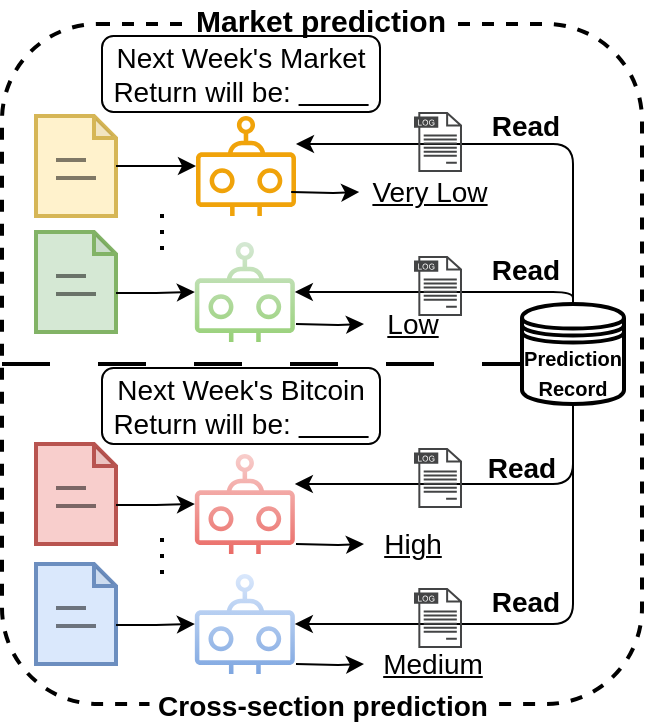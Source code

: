 <mxfile version="23.0.2" type="device">
  <diagram name="Page-1" id="yJYxH_n-O4rtXefAGjrb">
    <mxGraphModel dx="954" dy="633" grid="1" gridSize="10" guides="1" tooltips="1" connect="1" arrows="1" fold="1" page="1" pageScale="1" pageWidth="1400" pageHeight="700" math="0" shadow="0">
      <root>
        <mxCell id="0" />
        <mxCell id="1" parent="0" />
        <mxCell id="mNo6MlBfuPs6k5OFrZoI-1" value="" style="rounded=1;whiteSpace=wrap;html=1;fillColor=none;strokeWidth=2;dashed=1;" parent="1" vertex="1">
          <mxGeometry x="300" y="160" width="320" height="340" as="geometry" />
        </mxCell>
        <mxCell id="mNo6MlBfuPs6k5OFrZoI-3" value="" style="sketch=0;outlineConnect=0;fillColor=#f0a30a;strokeColor=#BD7000;dashed=0;verticalLabelPosition=bottom;verticalAlign=top;align=center;html=1;fontSize=14;fontStyle=0;aspect=fixed;pointerEvents=1;shape=mxgraph.aws4.waf_bot;fontColor=#000000;" parent="1" vertex="1">
          <mxGeometry x="396.99" y="206" width="50" height="50" as="geometry" />
        </mxCell>
        <mxCell id="mNo6MlBfuPs6k5OFrZoI-4" value="" style="group" parent="1" vertex="1" connectable="0">
          <mxGeometry x="317.0" y="206" width="40" height="50" as="geometry" />
        </mxCell>
        <mxCell id="mNo6MlBfuPs6k5OFrZoI-5" value="" style="shape=note;whiteSpace=wrap;html=1;backgroundOutline=1;darkOpacity=0.05;size=11;strokeWidth=2;fillColor=#fff2cc;strokeColor=#d6b656;fontSize=14;" parent="mNo6MlBfuPs6k5OFrZoI-4" vertex="1">
          <mxGeometry width="40" height="50" as="geometry" />
        </mxCell>
        <mxCell id="mNo6MlBfuPs6k5OFrZoI-6" value="" style="group;fontSize=14;" parent="mNo6MlBfuPs6k5OFrZoI-4" vertex="1" connectable="0">
          <mxGeometry x="10" y="17" width="20" height="28" as="geometry" />
        </mxCell>
        <mxCell id="mNo6MlBfuPs6k5OFrZoI-7" value="" style="line;strokeWidth=2;html=1;container=0;opacity=50;fontSize=14;" parent="mNo6MlBfuPs6k5OFrZoI-6" vertex="1">
          <mxGeometry width="15" height="10" as="geometry" />
        </mxCell>
        <mxCell id="mNo6MlBfuPs6k5OFrZoI-8" value="" style="line;strokeWidth=2;html=1;container=0;opacity=50;fontSize=14;" parent="mNo6MlBfuPs6k5OFrZoI-6" vertex="1">
          <mxGeometry y="10" width="20" height="8" as="geometry" />
        </mxCell>
        <mxCell id="mNo6MlBfuPs6k5OFrZoI-9" style="edgeStyle=orthogonalEdgeStyle;rounded=0;orthogonalLoop=1;jettySize=auto;html=1;" parent="1" source="mNo6MlBfuPs6k5OFrZoI-5" target="mNo6MlBfuPs6k5OFrZoI-3" edge="1">
          <mxGeometry relative="1" as="geometry" />
        </mxCell>
        <mxCell id="mNo6MlBfuPs6k5OFrZoI-10" value="" style="group" parent="1" vertex="1" connectable="0">
          <mxGeometry x="317.0" y="264" width="40" height="50" as="geometry" />
        </mxCell>
        <mxCell id="mNo6MlBfuPs6k5OFrZoI-11" value="" style="shape=note;whiteSpace=wrap;html=1;backgroundOutline=1;darkOpacity=0.05;size=11;strokeWidth=2;fillColor=#d5e8d4;strokeColor=#82b366;fontSize=14;" parent="mNo6MlBfuPs6k5OFrZoI-10" vertex="1">
          <mxGeometry width="40" height="50" as="geometry" />
        </mxCell>
        <mxCell id="mNo6MlBfuPs6k5OFrZoI-12" value="" style="group;fontSize=14;" parent="mNo6MlBfuPs6k5OFrZoI-10" vertex="1" connectable="0">
          <mxGeometry x="10" y="17" width="20" height="28" as="geometry" />
        </mxCell>
        <mxCell id="mNo6MlBfuPs6k5OFrZoI-13" value="" style="line;strokeWidth=2;html=1;container=0;opacity=50;fontSize=14;" parent="mNo6MlBfuPs6k5OFrZoI-12" vertex="1">
          <mxGeometry width="15" height="10" as="geometry" />
        </mxCell>
        <mxCell id="mNo6MlBfuPs6k5OFrZoI-14" value="" style="line;strokeWidth=2;html=1;container=0;opacity=50;fontSize=14;" parent="mNo6MlBfuPs6k5OFrZoI-12" vertex="1">
          <mxGeometry y="10" width="20" height="8" as="geometry" />
        </mxCell>
        <mxCell id="mNo6MlBfuPs6k5OFrZoI-16" value="" style="sketch=0;outlineConnect=0;fillColor=#d5e8d4;strokeColor=#82b366;dashed=0;verticalLabelPosition=bottom;verticalAlign=top;align=center;html=1;fontSize=14;fontStyle=0;aspect=fixed;pointerEvents=1;shape=mxgraph.aws4.waf_bot;gradientColor=#97d077;" parent="1" vertex="1">
          <mxGeometry x="396.42" y="269" width="50" height="50" as="geometry" />
        </mxCell>
        <mxCell id="mNo6MlBfuPs6k5OFrZoI-17" style="edgeStyle=orthogonalEdgeStyle;rounded=0;orthogonalLoop=1;jettySize=auto;html=1;exitX=0;exitY=0;exitDx=40;exitDy=30.5;exitPerimeter=0;" parent="1" source="mNo6MlBfuPs6k5OFrZoI-11" target="mNo6MlBfuPs6k5OFrZoI-16" edge="1">
          <mxGeometry relative="1" as="geometry" />
        </mxCell>
        <mxCell id="mNo6MlBfuPs6k5OFrZoI-18" value="" style="group" parent="1" vertex="1" connectable="0">
          <mxGeometry x="317.0" y="370" width="40" height="50" as="geometry" />
        </mxCell>
        <mxCell id="mNo6MlBfuPs6k5OFrZoI-19" value="" style="shape=note;whiteSpace=wrap;html=1;backgroundOutline=1;darkOpacity=0.05;size=11;strokeWidth=2;fillColor=#f8cecc;strokeColor=#b85450;fontSize=14;" parent="mNo6MlBfuPs6k5OFrZoI-18" vertex="1">
          <mxGeometry width="40" height="50" as="geometry" />
        </mxCell>
        <mxCell id="mNo6MlBfuPs6k5OFrZoI-20" value="" style="group;fontSize=14;" parent="mNo6MlBfuPs6k5OFrZoI-18" vertex="1" connectable="0">
          <mxGeometry x="10" y="17" width="20" height="28" as="geometry" />
        </mxCell>
        <mxCell id="mNo6MlBfuPs6k5OFrZoI-21" value="" style="line;strokeWidth=2;html=1;container=0;opacity=50;fontSize=14;" parent="mNo6MlBfuPs6k5OFrZoI-20" vertex="1">
          <mxGeometry width="15" height="10" as="geometry" />
        </mxCell>
        <mxCell id="mNo6MlBfuPs6k5OFrZoI-22" value="" style="line;strokeWidth=2;html=1;container=0;opacity=50;fontSize=14;" parent="mNo6MlBfuPs6k5OFrZoI-20" vertex="1">
          <mxGeometry y="10" width="20" height="8" as="geometry" />
        </mxCell>
        <mxCell id="mNo6MlBfuPs6k5OFrZoI-24" value="" style="sketch=0;outlineConnect=0;fillColor=#f8cecc;strokeColor=#b85450;dashed=0;verticalLabelPosition=bottom;verticalAlign=top;align=center;html=1;fontSize=14;fontStyle=0;aspect=fixed;pointerEvents=1;shape=mxgraph.aws4.waf_bot;gradientColor=#ea6b66;" parent="1" vertex="1">
          <mxGeometry x="396.42" y="375" width="50" height="50" as="geometry" />
        </mxCell>
        <mxCell id="mNo6MlBfuPs6k5OFrZoI-25" style="edgeStyle=orthogonalEdgeStyle;rounded=0;orthogonalLoop=1;jettySize=auto;html=1;exitX=0;exitY=0;exitDx=40;exitDy=30.5;exitPerimeter=0;" parent="1" source="mNo6MlBfuPs6k5OFrZoI-19" target="mNo6MlBfuPs6k5OFrZoI-24" edge="1">
          <mxGeometry relative="1" as="geometry" />
        </mxCell>
        <mxCell id="mNo6MlBfuPs6k5OFrZoI-26" value="" style="group" parent="1" vertex="1" connectable="0">
          <mxGeometry x="317.0" y="430" width="40" height="50" as="geometry" />
        </mxCell>
        <mxCell id="mNo6MlBfuPs6k5OFrZoI-27" value="" style="shape=note;whiteSpace=wrap;html=1;backgroundOutline=1;darkOpacity=0.05;size=11;strokeWidth=2;fillColor=#dae8fc;strokeColor=#6c8ebf;fontSize=14;" parent="mNo6MlBfuPs6k5OFrZoI-26" vertex="1">
          <mxGeometry width="40" height="50" as="geometry" />
        </mxCell>
        <mxCell id="mNo6MlBfuPs6k5OFrZoI-28" value="" style="group;fontSize=14;" parent="mNo6MlBfuPs6k5OFrZoI-26" vertex="1" connectable="0">
          <mxGeometry x="10" y="17" width="20" height="28" as="geometry" />
        </mxCell>
        <mxCell id="mNo6MlBfuPs6k5OFrZoI-29" value="" style="line;strokeWidth=2;html=1;container=0;opacity=50;fontSize=14;" parent="mNo6MlBfuPs6k5OFrZoI-28" vertex="1">
          <mxGeometry width="15" height="10" as="geometry" />
        </mxCell>
        <mxCell id="mNo6MlBfuPs6k5OFrZoI-30" value="" style="line;strokeWidth=2;html=1;container=0;opacity=50;fontSize=14;" parent="mNo6MlBfuPs6k5OFrZoI-28" vertex="1">
          <mxGeometry y="10" width="20" height="8" as="geometry" />
        </mxCell>
        <mxCell id="mNo6MlBfuPs6k5OFrZoI-32" value="" style="sketch=0;outlineConnect=0;fillColor=#dae8fc;strokeColor=#6c8ebf;dashed=0;verticalLabelPosition=bottom;verticalAlign=top;align=center;html=1;fontSize=14;fontStyle=0;aspect=fixed;pointerEvents=1;shape=mxgraph.aws4.waf_bot;gradientColor=#7ea6e0;" parent="1" vertex="1">
          <mxGeometry x="396.42" y="435" width="50" height="50" as="geometry" />
        </mxCell>
        <mxCell id="mNo6MlBfuPs6k5OFrZoI-33" style="edgeStyle=orthogonalEdgeStyle;rounded=0;orthogonalLoop=1;jettySize=auto;html=1;exitX=0;exitY=0;exitDx=40;exitDy=30.5;exitPerimeter=0;" parent="1" source="mNo6MlBfuPs6k5OFrZoI-27" target="mNo6MlBfuPs6k5OFrZoI-32" edge="1">
          <mxGeometry relative="1" as="geometry" />
        </mxCell>
        <mxCell id="mNo6MlBfuPs6k5OFrZoI-34" value="" style="endArrow=none;dashed=1;html=1;dashPattern=1 3;strokeWidth=2;rounded=0;fontSize=14;" parent="1" edge="1">
          <mxGeometry width="50" height="50" relative="1" as="geometry">
            <mxPoint x="380.0" y="273" as="sourcePoint" />
            <mxPoint x="380.0" y="253" as="targetPoint" />
          </mxGeometry>
        </mxCell>
        <mxCell id="mNo6MlBfuPs6k5OFrZoI-35" value="" style="endArrow=none;dashed=1;html=1;dashPattern=1 3;strokeWidth=2;rounded=0;fontSize=14;" parent="1" edge="1">
          <mxGeometry width="50" height="50" relative="1" as="geometry">
            <mxPoint x="380.0" y="435" as="sourcePoint" />
            <mxPoint x="380.0" y="415" as="targetPoint" />
          </mxGeometry>
        </mxCell>
        <mxCell id="mNo6MlBfuPs6k5OFrZoI-36" value="Market prediction" style="text;html=1;strokeColor=none;fillColor=default;align=center;verticalAlign=middle;whiteSpace=wrap;rounded=0;fontSize=15;fontStyle=1" parent="1" vertex="1">
          <mxGeometry x="394.41" y="148" width="131.18" height="20" as="geometry" />
        </mxCell>
        <mxCell id="mNo6MlBfuPs6k5OFrZoI-37" value="Cross-section prediction" style="text;html=1;strokeColor=none;fillColor=default;align=center;verticalAlign=middle;whiteSpace=wrap;rounded=0;fontSize=14;fontStyle=1" parent="1" vertex="1">
          <mxGeometry x="373.74" y="491" width="172.51" height="20" as="geometry" />
        </mxCell>
        <mxCell id="mNo6MlBfuPs6k5OFrZoI-38" value="Next Week&#39;s Market Return will be:&amp;nbsp;&lt;u&gt;&amp;nbsp; &amp;nbsp; &amp;nbsp; &amp;nbsp; &amp;nbsp;&lt;/u&gt;" style="text;html=1;strokeColor=default;fillColor=none;align=center;verticalAlign=middle;whiteSpace=wrap;rounded=1;fontSize=14;strokeWidth=1;" parent="1" vertex="1">
          <mxGeometry x="350" y="166" width="139" height="38" as="geometry" />
        </mxCell>
        <mxCell id="mNo6MlBfuPs6k5OFrZoI-39" value="" style="endArrow=none;dashed=1;html=1;strokeWidth=2;rounded=0;dashPattern=12 12;entryX=1;entryY=0.5;entryDx=0;entryDy=0;exitX=0;exitY=0.5;exitDx=0;exitDy=0;" parent="1" source="mNo6MlBfuPs6k5OFrZoI-1" target="mNo6MlBfuPs6k5OFrZoI-1" edge="1">
          <mxGeometry width="50" height="50" relative="1" as="geometry">
            <mxPoint x="410" y="330" as="sourcePoint" />
            <mxPoint x="730" y="330" as="targetPoint" />
          </mxGeometry>
        </mxCell>
        <mxCell id="mNo6MlBfuPs6k5OFrZoI-44" value="Next Week&#39;s Bitcoin Return will be:&amp;nbsp;&lt;u&gt;&amp;nbsp; &amp;nbsp; &amp;nbsp; &amp;nbsp; &amp;nbsp;&lt;/u&gt;" style="text;html=1;strokeColor=default;fillColor=none;align=center;verticalAlign=middle;whiteSpace=wrap;rounded=1;fontSize=14;strokeWidth=1;" parent="1" vertex="1">
          <mxGeometry x="350" y="332" width="139" height="38" as="geometry" />
        </mxCell>
        <mxCell id="mNo6MlBfuPs6k5OFrZoI-55" style="edgeStyle=orthogonalEdgeStyle;rounded=1;orthogonalLoop=1;jettySize=auto;html=1;curved=0;" parent="1" source="mNo6MlBfuPs6k5OFrZoI-45" target="mNo6MlBfuPs6k5OFrZoI-3" edge="1">
          <mxGeometry relative="1" as="geometry">
            <Array as="points">
              <mxPoint x="586" y="220" />
            </Array>
          </mxGeometry>
        </mxCell>
        <mxCell id="mNo6MlBfuPs6k5OFrZoI-56" style="edgeStyle=orthogonalEdgeStyle;rounded=1;orthogonalLoop=1;jettySize=auto;html=1;curved=0;" parent="1" source="mNo6MlBfuPs6k5OFrZoI-45" target="mNo6MlBfuPs6k5OFrZoI-16" edge="1">
          <mxGeometry relative="1" as="geometry">
            <Array as="points">
              <mxPoint x="586" y="294" />
            </Array>
          </mxGeometry>
        </mxCell>
        <mxCell id="mNo6MlBfuPs6k5OFrZoI-57" style="edgeStyle=orthogonalEdgeStyle;rounded=1;orthogonalLoop=1;jettySize=auto;html=1;curved=0;" parent="1" source="mNo6MlBfuPs6k5OFrZoI-45" target="mNo6MlBfuPs6k5OFrZoI-24" edge="1">
          <mxGeometry relative="1" as="geometry">
            <Array as="points">
              <mxPoint x="586" y="390" />
            </Array>
          </mxGeometry>
        </mxCell>
        <mxCell id="mNo6MlBfuPs6k5OFrZoI-70" style="edgeStyle=orthogonalEdgeStyle;rounded=1;orthogonalLoop=1;jettySize=auto;html=1;curved=0;" parent="1" source="mNo6MlBfuPs6k5OFrZoI-45" target="mNo6MlBfuPs6k5OFrZoI-32" edge="1">
          <mxGeometry relative="1" as="geometry">
            <Array as="points">
              <mxPoint x="586" y="460" />
            </Array>
          </mxGeometry>
        </mxCell>
        <mxCell id="mNo6MlBfuPs6k5OFrZoI-45" value="&lt;font style=&quot;font-size: 10px;&quot;&gt;&lt;b&gt;Prediction&lt;br&gt;Record&lt;/b&gt;&lt;/font&gt;" style="shape=datastore;whiteSpace=wrap;html=1;strokeWidth=2;" parent="1" vertex="1">
          <mxGeometry x="560" y="300" width="51" height="50" as="geometry" />
        </mxCell>
        <mxCell id="mNo6MlBfuPs6k5OFrZoI-62" value="" style="sketch=0;pointerEvents=1;shadow=0;dashed=0;html=1;strokeColor=none;fillColor=#434445;aspect=fixed;labelPosition=center;verticalLabelPosition=bottom;verticalAlign=top;align=center;outlineConnect=0;shape=mxgraph.vvd.log_files;" parent="1" vertex="1">
          <mxGeometry x="506" y="204" width="24" height="30" as="geometry" />
        </mxCell>
        <mxCell id="mNo6MlBfuPs6k5OFrZoI-66" value="" style="sketch=0;pointerEvents=1;shadow=0;dashed=0;html=1;strokeColor=none;fillColor=#434445;aspect=fixed;labelPosition=center;verticalLabelPosition=bottom;verticalAlign=top;align=center;outlineConnect=0;shape=mxgraph.vvd.log_files;" parent="1" vertex="1">
          <mxGeometry x="506" y="276" width="24" height="30" as="geometry" />
        </mxCell>
        <mxCell id="mNo6MlBfuPs6k5OFrZoI-68" value="" style="sketch=0;pointerEvents=1;shadow=0;dashed=0;html=1;strokeColor=none;fillColor=#434445;aspect=fixed;labelPosition=center;verticalLabelPosition=bottom;verticalAlign=top;align=center;outlineConnect=0;shape=mxgraph.vvd.log_files;" parent="1" vertex="1">
          <mxGeometry x="506" y="442" width="24" height="30" as="geometry" />
        </mxCell>
        <mxCell id="mNo6MlBfuPs6k5OFrZoI-72" value="&lt;font style=&quot;font-size: 14px;&quot;&gt;&lt;b&gt;Read&lt;/b&gt;&lt;/font&gt;" style="text;html=1;strokeColor=none;fillColor=none;align=center;verticalAlign=middle;whiteSpace=wrap;rounded=0;" parent="1" vertex="1">
          <mxGeometry x="542" y="204" width="40" height="14" as="geometry" />
        </mxCell>
        <mxCell id="mNo6MlBfuPs6k5OFrZoI-73" value="&lt;font style=&quot;font-size: 14px;&quot;&gt;&lt;b&gt;Read&lt;/b&gt;&lt;/font&gt;" style="text;html=1;strokeColor=none;fillColor=none;align=center;verticalAlign=middle;whiteSpace=wrap;rounded=0;" parent="1" vertex="1">
          <mxGeometry x="542" y="276" width="40" height="14" as="geometry" />
        </mxCell>
        <mxCell id="mNo6MlBfuPs6k5OFrZoI-74" value="&lt;font style=&quot;font-size: 14px;&quot;&gt;&lt;b&gt;Read&lt;/b&gt;&lt;/font&gt;" style="text;html=1;strokeColor=none;fillColor=none;align=center;verticalAlign=middle;whiteSpace=wrap;rounded=0;" parent="1" vertex="1">
          <mxGeometry x="540" y="375" width="40" height="14" as="geometry" />
        </mxCell>
        <mxCell id="mNo6MlBfuPs6k5OFrZoI-75" value="&lt;font style=&quot;font-size: 14px;&quot;&gt;&lt;b&gt;Read&lt;/b&gt;&lt;/font&gt;" style="text;html=1;strokeColor=none;fillColor=none;align=center;verticalAlign=middle;whiteSpace=wrap;rounded=0;" parent="1" vertex="1">
          <mxGeometry x="542" y="442" width="40" height="14" as="geometry" />
        </mxCell>
        <mxCell id="mNo6MlBfuPs6k5OFrZoI-81" style="edgeStyle=orthogonalEdgeStyle;rounded=0;orthogonalLoop=1;jettySize=auto;html=1;" parent="1" target="mNo6MlBfuPs6k5OFrZoI-82" edge="1">
          <mxGeometry relative="1" as="geometry">
            <mxPoint x="444.59" y="244" as="sourcePoint" />
          </mxGeometry>
        </mxCell>
        <mxCell id="mNo6MlBfuPs6k5OFrZoI-82" value="Very Low" style="text;html=1;strokeColor=none;fillColor=none;align=center;verticalAlign=middle;whiteSpace=wrap;rounded=0;fontSize=14;fontStyle=4" parent="1" vertex="1">
          <mxGeometry x="478.59" y="234" width="70" height="20" as="geometry" />
        </mxCell>
        <mxCell id="mNo6MlBfuPs6k5OFrZoI-89" style="edgeStyle=orthogonalEdgeStyle;rounded=0;orthogonalLoop=1;jettySize=auto;html=1;" parent="1" target="mNo6MlBfuPs6k5OFrZoI-90" edge="1">
          <mxGeometry relative="1" as="geometry">
            <mxPoint x="446.99" y="310" as="sourcePoint" />
          </mxGeometry>
        </mxCell>
        <mxCell id="mNo6MlBfuPs6k5OFrZoI-90" value="Low" style="text;html=1;strokeColor=none;fillColor=none;align=center;verticalAlign=middle;whiteSpace=wrap;rounded=0;fontSize=14;fontStyle=4" parent="1" vertex="1">
          <mxGeometry x="480.99" y="300" width="49.01" height="20" as="geometry" />
        </mxCell>
        <mxCell id="mNo6MlBfuPs6k5OFrZoI-92" style="edgeStyle=orthogonalEdgeStyle;rounded=0;orthogonalLoop=1;jettySize=auto;html=1;" parent="1" target="mNo6MlBfuPs6k5OFrZoI-93" edge="1">
          <mxGeometry relative="1" as="geometry">
            <mxPoint x="446.99" y="420" as="sourcePoint" />
          </mxGeometry>
        </mxCell>
        <mxCell id="mNo6MlBfuPs6k5OFrZoI-93" value="High" style="text;html=1;strokeColor=none;fillColor=none;align=center;verticalAlign=middle;whiteSpace=wrap;rounded=0;fontSize=14;fontStyle=4" parent="1" vertex="1">
          <mxGeometry x="480.99" y="410" width="49.01" height="20" as="geometry" />
        </mxCell>
        <mxCell id="mNo6MlBfuPs6k5OFrZoI-98" style="edgeStyle=orthogonalEdgeStyle;rounded=0;orthogonalLoop=1;jettySize=auto;html=1;" parent="1" target="mNo6MlBfuPs6k5OFrZoI-99" edge="1">
          <mxGeometry relative="1" as="geometry">
            <mxPoint x="446.99" y="480" as="sourcePoint" />
          </mxGeometry>
        </mxCell>
        <mxCell id="mNo6MlBfuPs6k5OFrZoI-99" value="Medium" style="text;html=1;strokeColor=none;fillColor=none;align=center;verticalAlign=middle;whiteSpace=wrap;rounded=0;fontSize=14;fontStyle=4" parent="1" vertex="1">
          <mxGeometry x="480.99" y="470" width="69.01" height="20" as="geometry" />
        </mxCell>
        <mxCell id="mNo6MlBfuPs6k5OFrZoI-67" value="" style="sketch=0;pointerEvents=1;shadow=0;dashed=0;html=1;strokeColor=none;fillColor=#434445;aspect=fixed;labelPosition=center;verticalLabelPosition=bottom;verticalAlign=top;align=center;outlineConnect=0;shape=mxgraph.vvd.log_files;" parent="1" vertex="1">
          <mxGeometry x="506" y="372" width="24" height="30" as="geometry" />
        </mxCell>
      </root>
    </mxGraphModel>
  </diagram>
</mxfile>
